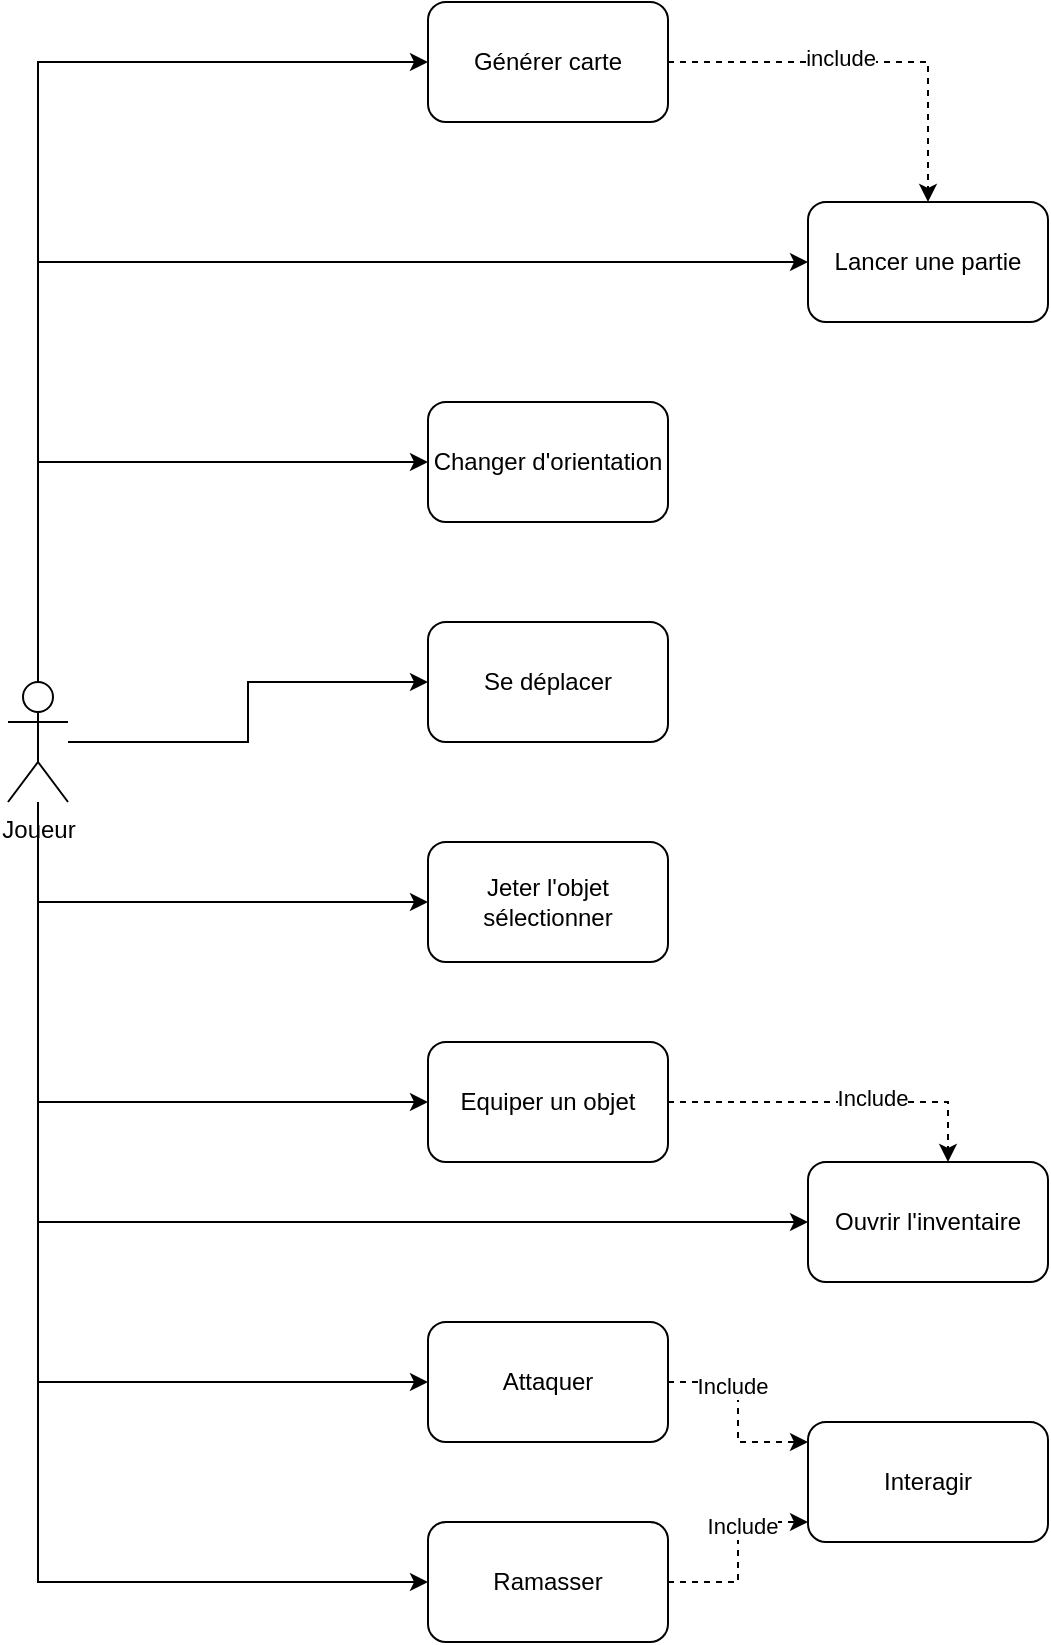 <mxfile version="22.1.22" type="embed">
  <diagram name="Page-1" id="d0vlbD3MTVjEBFxGrppY">
    <mxGraphModel dx="717" dy="799" grid="1" gridSize="10" guides="1" tooltips="1" connect="1" arrows="1" fold="1" page="1" pageScale="1" pageWidth="827" pageHeight="1169" math="0" shadow="0">
      <root>
        <mxCell id="0" />
        <mxCell id="1" parent="0" />
        <mxCell id="X9PMTNGrM47YamKYjuAm-12" style="edgeStyle=orthogonalEdgeStyle;rounded=0;orthogonalLoop=1;jettySize=auto;html=1;" parent="1" source="X9PMTNGrM47YamKYjuAm-1" target="X9PMTNGrM47YamKYjuAm-2" edge="1">
          <mxGeometry relative="1" as="geometry">
            <Array as="points">
              <mxPoint x="55" y="220" />
            </Array>
          </mxGeometry>
        </mxCell>
        <mxCell id="X9PMTNGrM47YamKYjuAm-13" style="edgeStyle=orthogonalEdgeStyle;rounded=0;orthogonalLoop=1;jettySize=auto;html=1;" parent="1" source="X9PMTNGrM47YamKYjuAm-1" target="X9PMTNGrM47YamKYjuAm-3" edge="1">
          <mxGeometry relative="1" as="geometry">
            <Array as="points">
              <mxPoint x="55" y="320" />
            </Array>
          </mxGeometry>
        </mxCell>
        <mxCell id="X9PMTNGrM47YamKYjuAm-14" style="edgeStyle=orthogonalEdgeStyle;rounded=0;orthogonalLoop=1;jettySize=auto;html=1;" parent="1" source="X9PMTNGrM47YamKYjuAm-1" target="X9PMTNGrM47YamKYjuAm-4" edge="1">
          <mxGeometry relative="1" as="geometry" />
        </mxCell>
        <mxCell id="X9PMTNGrM47YamKYjuAm-15" style="edgeStyle=orthogonalEdgeStyle;rounded=0;orthogonalLoop=1;jettySize=auto;html=1;" parent="1" source="X9PMTNGrM47YamKYjuAm-1" target="X9PMTNGrM47YamKYjuAm-5" edge="1">
          <mxGeometry relative="1" as="geometry">
            <Array as="points">
              <mxPoint x="55" y="540" />
            </Array>
          </mxGeometry>
        </mxCell>
        <mxCell id="X9PMTNGrM47YamKYjuAm-16" style="edgeStyle=orthogonalEdgeStyle;rounded=0;orthogonalLoop=1;jettySize=auto;html=1;" parent="1" source="X9PMTNGrM47YamKYjuAm-1" target="X9PMTNGrM47YamKYjuAm-6" edge="1">
          <mxGeometry relative="1" as="geometry">
            <Array as="points">
              <mxPoint x="55" y="640" />
            </Array>
          </mxGeometry>
        </mxCell>
        <mxCell id="X9PMTNGrM47YamKYjuAm-17" style="edgeStyle=orthogonalEdgeStyle;rounded=0;orthogonalLoop=1;jettySize=auto;html=1;" parent="1" source="X9PMTNGrM47YamKYjuAm-1" target="X9PMTNGrM47YamKYjuAm-9" edge="1">
          <mxGeometry relative="1" as="geometry">
            <Array as="points">
              <mxPoint x="55" y="780" />
            </Array>
          </mxGeometry>
        </mxCell>
        <mxCell id="X9PMTNGrM47YamKYjuAm-18" style="edgeStyle=orthogonalEdgeStyle;rounded=0;orthogonalLoop=1;jettySize=auto;html=1;" parent="1" source="X9PMTNGrM47YamKYjuAm-1" target="X9PMTNGrM47YamKYjuAm-7" edge="1">
          <mxGeometry relative="1" as="geometry">
            <Array as="points">
              <mxPoint x="55" y="700" />
            </Array>
          </mxGeometry>
        </mxCell>
        <mxCell id="X9PMTNGrM47YamKYjuAm-21" style="edgeStyle=orthogonalEdgeStyle;rounded=0;orthogonalLoop=1;jettySize=auto;html=1;" parent="1" source="X9PMTNGrM47YamKYjuAm-1" target="X9PMTNGrM47YamKYjuAm-10" edge="1">
          <mxGeometry relative="1" as="geometry">
            <Array as="points">
              <mxPoint x="55" y="880" />
            </Array>
          </mxGeometry>
        </mxCell>
        <mxCell id="38" style="edgeStyle=orthogonalEdgeStyle;rounded=0;orthogonalLoop=1;jettySize=auto;html=1;entryX=0;entryY=0.5;entryDx=0;entryDy=0;" edge="1" parent="1" source="X9PMTNGrM47YamKYjuAm-1" target="33">
          <mxGeometry relative="1" as="geometry">
            <Array as="points">
              <mxPoint x="55" y="120" />
            </Array>
          </mxGeometry>
        </mxCell>
        <mxCell id="X9PMTNGrM47YamKYjuAm-1" value="Joueur" style="shape=umlActor;verticalLabelPosition=bottom;verticalAlign=top;html=1;outlineConnect=0;" parent="1" vertex="1">
          <mxGeometry x="40" y="430" width="30" height="60" as="geometry" />
        </mxCell>
        <mxCell id="X9PMTNGrM47YamKYjuAm-2" value="Lancer une partie" style="rounded=1;whiteSpace=wrap;html=1;" parent="1" vertex="1">
          <mxGeometry x="440" y="190" width="120" height="60" as="geometry" />
        </mxCell>
        <mxCell id="X9PMTNGrM47YamKYjuAm-3" value="Changer d&#39;orientation" style="rounded=1;whiteSpace=wrap;html=1;" parent="1" vertex="1">
          <mxGeometry x="250" y="290" width="120" height="60" as="geometry" />
        </mxCell>
        <mxCell id="X9PMTNGrM47YamKYjuAm-4" value="Se déplacer" style="rounded=1;whiteSpace=wrap;html=1;" parent="1" vertex="1">
          <mxGeometry x="250" y="400" width="120" height="60" as="geometry" />
        </mxCell>
        <mxCell id="X9PMTNGrM47YamKYjuAm-5" value="Jeter l&#39;objet sélectionner" style="rounded=1;whiteSpace=wrap;html=1;" parent="1" vertex="1">
          <mxGeometry x="250" y="510" width="120" height="60" as="geometry" />
        </mxCell>
        <mxCell id="X9PMTNGrM47YamKYjuAm-19" style="edgeStyle=orthogonalEdgeStyle;rounded=0;orthogonalLoop=1;jettySize=auto;html=1;dashed=1;" parent="1" source="X9PMTNGrM47YamKYjuAm-6" target="X9PMTNGrM47YamKYjuAm-7" edge="1">
          <mxGeometry relative="1" as="geometry">
            <Array as="points">
              <mxPoint x="510" y="640" />
            </Array>
          </mxGeometry>
        </mxCell>
        <mxCell id="X9PMTNGrM47YamKYjuAm-20" value="Include" style="edgeLabel;html=1;align=center;verticalAlign=middle;resizable=0;points=[];" parent="X9PMTNGrM47YamKYjuAm-19" vertex="1" connectable="0">
          <mxGeometry x="0.197" y="2" relative="1" as="geometry">
            <mxPoint as="offset" />
          </mxGeometry>
        </mxCell>
        <mxCell id="X9PMTNGrM47YamKYjuAm-6" value="Equiper un objet" style="rounded=1;whiteSpace=wrap;html=1;" parent="1" vertex="1">
          <mxGeometry x="250" y="610" width="120" height="60" as="geometry" />
        </mxCell>
        <mxCell id="X9PMTNGrM47YamKYjuAm-7" value="Ouvrir l&#39;inventaire" style="rounded=1;whiteSpace=wrap;html=1;" parent="1" vertex="1">
          <mxGeometry x="440" y="670" width="120" height="60" as="geometry" />
        </mxCell>
        <mxCell id="X9PMTNGrM47YamKYjuAm-23" style="edgeStyle=orthogonalEdgeStyle;rounded=0;orthogonalLoop=1;jettySize=auto;html=1;dashed=1;" parent="1" source="X9PMTNGrM47YamKYjuAm-9" target="X9PMTNGrM47YamKYjuAm-11" edge="1">
          <mxGeometry relative="1" as="geometry">
            <Array as="points">
              <mxPoint x="405" y="780" />
              <mxPoint x="405" y="810" />
            </Array>
          </mxGeometry>
        </mxCell>
        <mxCell id="X9PMTNGrM47YamKYjuAm-24" value="Include" style="edgeLabel;html=1;align=center;verticalAlign=middle;resizable=0;points=[];" parent="X9PMTNGrM47YamKYjuAm-23" vertex="1" connectable="0">
          <mxGeometry x="-0.366" y="-2" relative="1" as="geometry">
            <mxPoint as="offset" />
          </mxGeometry>
        </mxCell>
        <mxCell id="X9PMTNGrM47YamKYjuAm-9" value="Attaquer" style="rounded=1;whiteSpace=wrap;html=1;" parent="1" vertex="1">
          <mxGeometry x="250" y="750" width="120" height="60" as="geometry" />
        </mxCell>
        <mxCell id="X9PMTNGrM47YamKYjuAm-22" style="edgeStyle=orthogonalEdgeStyle;rounded=0;orthogonalLoop=1;jettySize=auto;html=1;dashed=1;" parent="1" source="X9PMTNGrM47YamKYjuAm-10" target="X9PMTNGrM47YamKYjuAm-11" edge="1">
          <mxGeometry relative="1" as="geometry">
            <Array as="points">
              <mxPoint x="405" y="880" />
              <mxPoint x="405" y="850" />
            </Array>
          </mxGeometry>
        </mxCell>
        <mxCell id="X9PMTNGrM47YamKYjuAm-25" value="Include" style="edgeLabel;html=1;align=center;verticalAlign=middle;resizable=0;points=[];" parent="X9PMTNGrM47YamKYjuAm-22" vertex="1" connectable="0">
          <mxGeometry x="0.26" y="-2" relative="1" as="geometry">
            <mxPoint as="offset" />
          </mxGeometry>
        </mxCell>
        <mxCell id="X9PMTNGrM47YamKYjuAm-10" value="Ramasser" style="rounded=1;whiteSpace=wrap;html=1;" parent="1" vertex="1">
          <mxGeometry x="250" y="850" width="120" height="60" as="geometry" />
        </mxCell>
        <mxCell id="X9PMTNGrM47YamKYjuAm-11" value="Interagir" style="rounded=1;whiteSpace=wrap;html=1;" parent="1" vertex="1">
          <mxGeometry x="440" y="800" width="120" height="60" as="geometry" />
        </mxCell>
        <mxCell id="35" style="edgeStyle=orthogonalEdgeStyle;rounded=0;orthogonalLoop=1;jettySize=auto;html=1;dashed=1;" edge="1" parent="1" source="33" target="X9PMTNGrM47YamKYjuAm-2">
          <mxGeometry relative="1" as="geometry" />
        </mxCell>
        <mxCell id="36" value="include" style="edgeLabel;html=1;align=center;verticalAlign=middle;resizable=0;points=[];" vertex="1" connectable="0" parent="35">
          <mxGeometry x="-0.139" y="2" relative="1" as="geometry">
            <mxPoint as="offset" />
          </mxGeometry>
        </mxCell>
        <mxCell id="33" value="Générer carte" style="rounded=1;whiteSpace=wrap;html=1;" vertex="1" parent="1">
          <mxGeometry x="250" y="90" width="120" height="60" as="geometry" />
        </mxCell>
      </root>
    </mxGraphModel>
  </diagram>
</mxfile>
